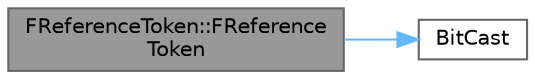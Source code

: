 digraph "FReferenceToken::FReferenceToken"
{
 // INTERACTIVE_SVG=YES
 // LATEX_PDF_SIZE
  bgcolor="transparent";
  edge [fontname=Helvetica,fontsize=10,labelfontname=Helvetica,labelfontsize=10];
  node [fontname=Helvetica,fontsize=10,shape=box,height=0.2,width=0.4];
  rankdir="LR";
  Node1 [id="Node000001",label="FReferenceToken::FReference\lToken",height=0.2,width=0.4,color="gray40", fillcolor="grey60", style="filled", fontcolor="black",tooltip=" "];
  Node1 -> Node2 [id="edge1_Node000001_Node000002",color="steelblue1",style="solid",tooltip=" "];
  Node2 [id="Node000002",label="BitCast",height=0.2,width=0.4,color="grey40", fillcolor="white", style="filled",URL="$df/d0a/TypeCompatibleBytes_8h.html#a9f51593011f2657d9cd7fc1bccc239d5",tooltip=" "];
}
